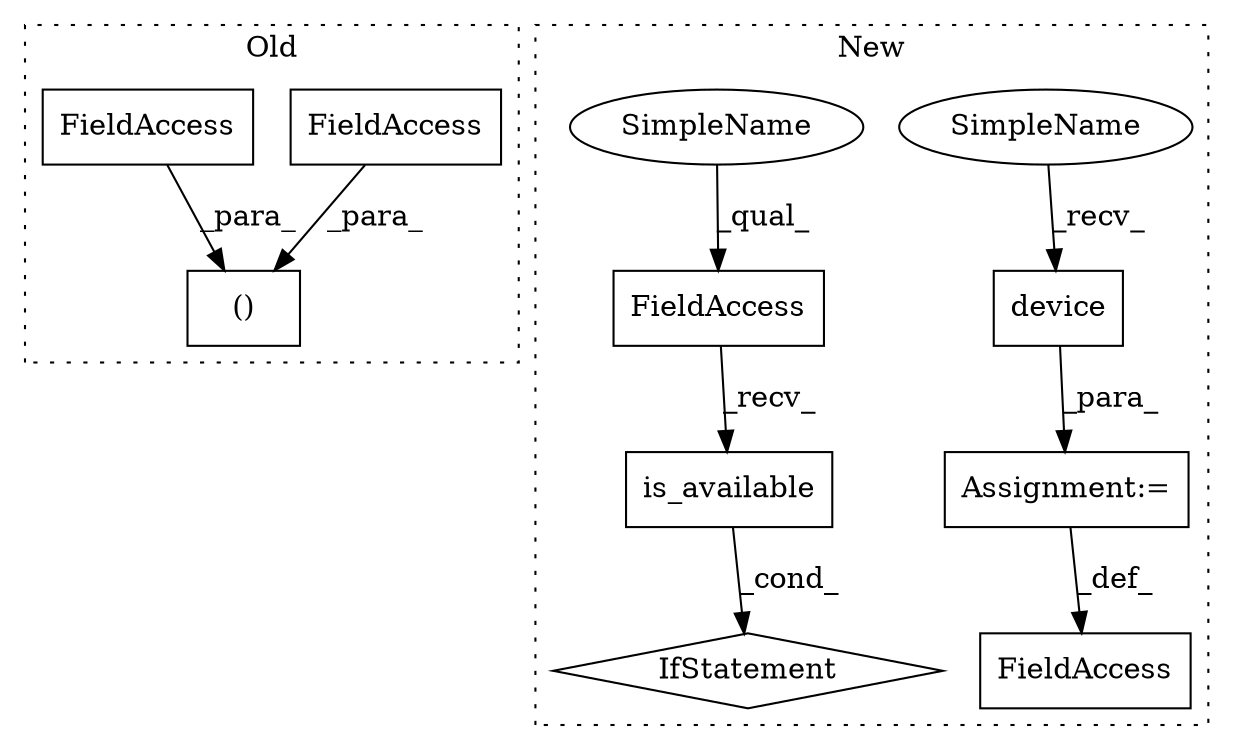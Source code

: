 digraph G {
subgraph cluster0 {
1 [label="()" a="106" s="3174" l="50" shape="box"];
7 [label="FieldAccess" a="22" s="3216" l="8" shape="box"];
8 [label="FieldAccess" a="22" s="3174" l="9" shape="box"];
label = "Old";
style="dotted";
}
subgraph cluster1 {
2 [label="is_available" a="32" s="2206" l="14" shape="box"];
3 [label="FieldAccess" a="22" s="2195" l="10" shape="box"];
4 [label="IfStatement" a="25" s="2220" l="3" shape="diamond"];
5 [label="device" a="32" s="2188,2237" l="7,1" shape="box"];
6 [label="Assignment:=" a="7" s="2181" l="1" shape="box"];
9 [label="FieldAccess" a="22" s="2272" l="9" shape="box"];
10 [label="SimpleName" a="42" s="2182" l="5" shape="ellipse"];
11 [label="SimpleName" a="42" s="2195" l="5" shape="ellipse"];
label = "New";
style="dotted";
}
2 -> 4 [label="_cond_"];
3 -> 2 [label="_recv_"];
5 -> 6 [label="_para_"];
6 -> 9 [label="_def_"];
7 -> 1 [label="_para_"];
8 -> 1 [label="_para_"];
10 -> 5 [label="_recv_"];
11 -> 3 [label="_qual_"];
}